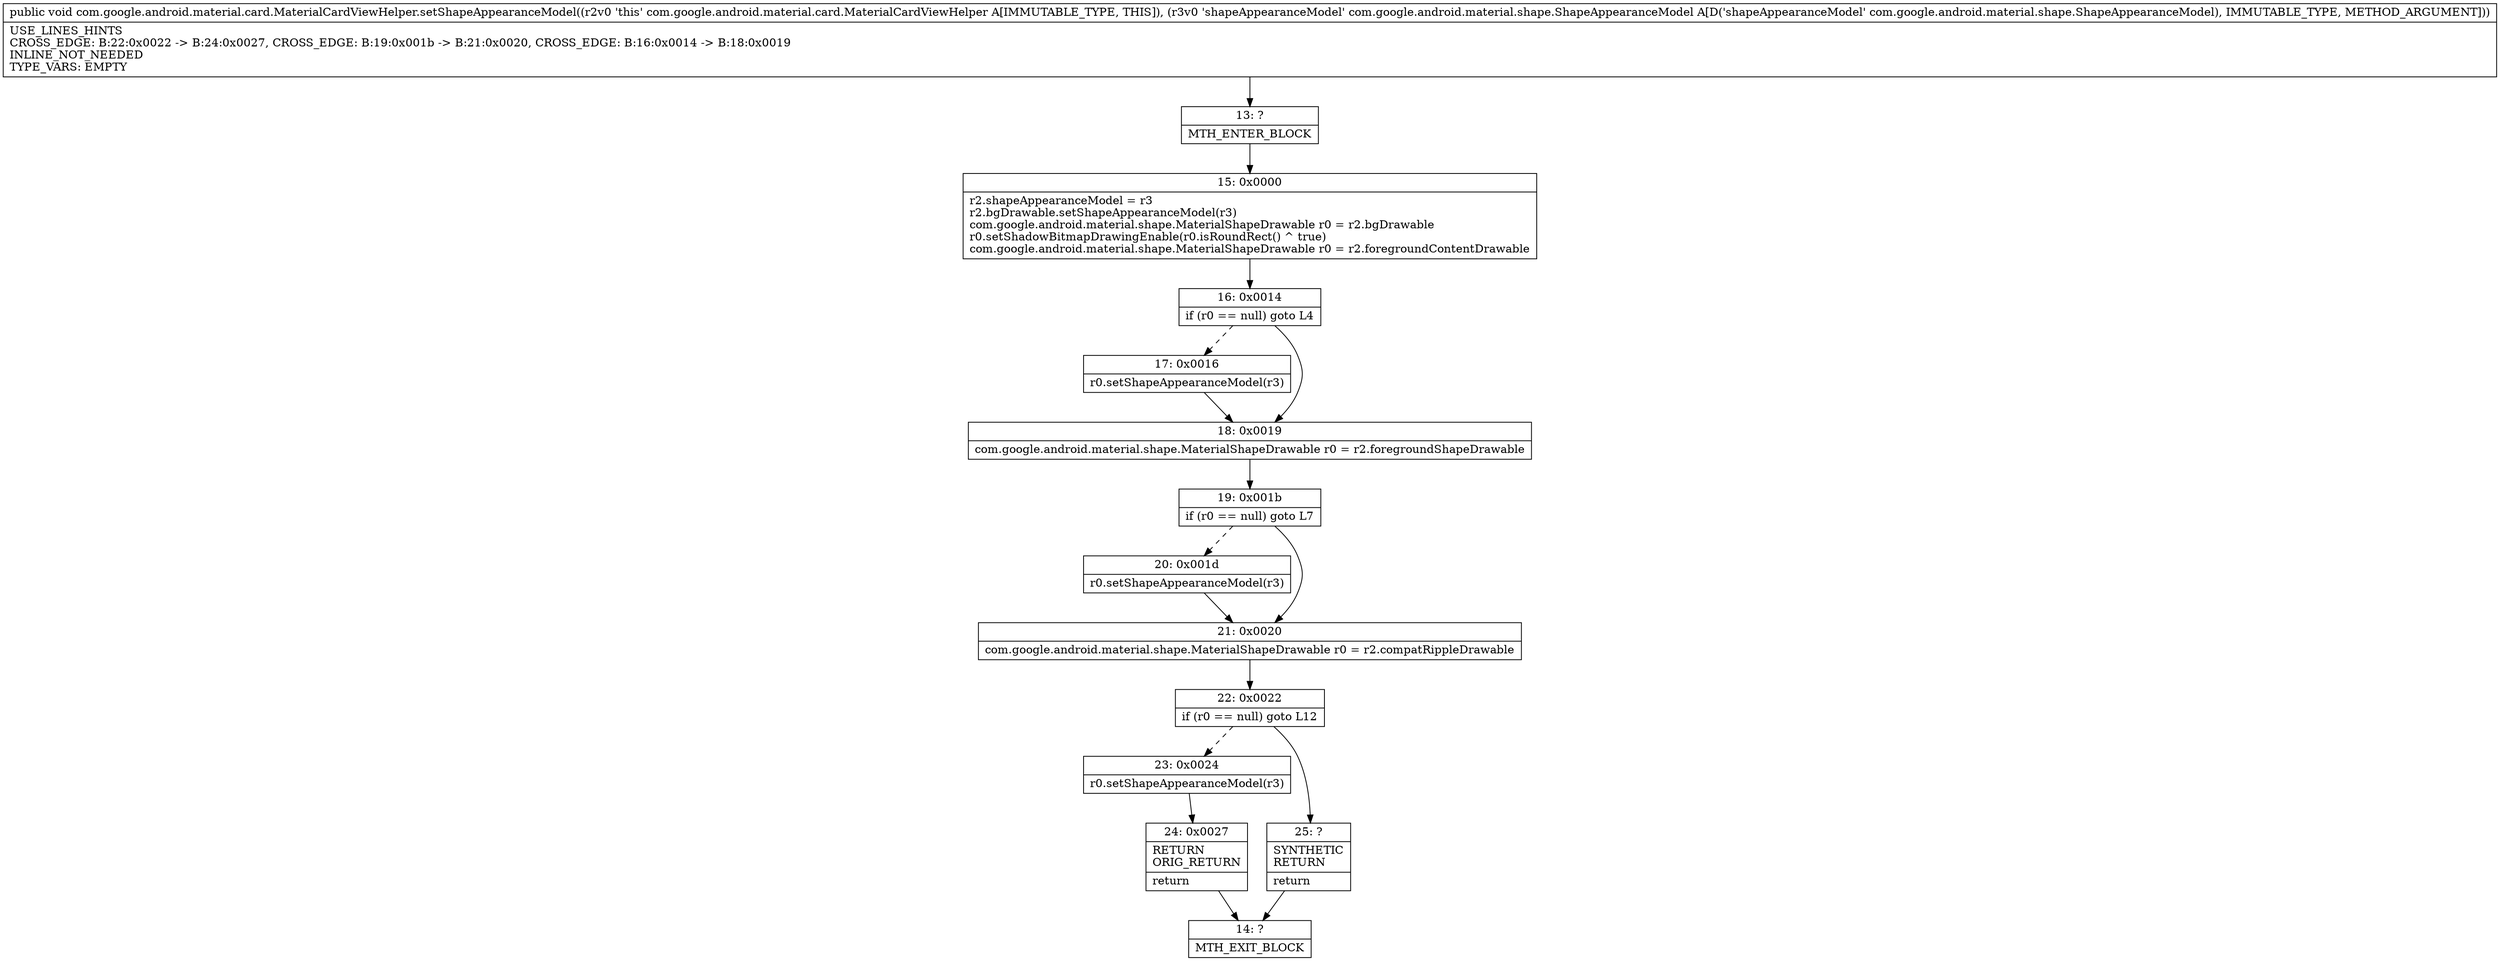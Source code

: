 digraph "CFG forcom.google.android.material.card.MaterialCardViewHelper.setShapeAppearanceModel(Lcom\/google\/android\/material\/shape\/ShapeAppearanceModel;)V" {
Node_13 [shape=record,label="{13\:\ ?|MTH_ENTER_BLOCK\l}"];
Node_15 [shape=record,label="{15\:\ 0x0000|r2.shapeAppearanceModel = r3\lr2.bgDrawable.setShapeAppearanceModel(r3)\lcom.google.android.material.shape.MaterialShapeDrawable r0 = r2.bgDrawable\lr0.setShadowBitmapDrawingEnable(r0.isRoundRect() ^ true)\lcom.google.android.material.shape.MaterialShapeDrawable r0 = r2.foregroundContentDrawable\l}"];
Node_16 [shape=record,label="{16\:\ 0x0014|if (r0 == null) goto L4\l}"];
Node_17 [shape=record,label="{17\:\ 0x0016|r0.setShapeAppearanceModel(r3)\l}"];
Node_18 [shape=record,label="{18\:\ 0x0019|com.google.android.material.shape.MaterialShapeDrawable r0 = r2.foregroundShapeDrawable\l}"];
Node_19 [shape=record,label="{19\:\ 0x001b|if (r0 == null) goto L7\l}"];
Node_20 [shape=record,label="{20\:\ 0x001d|r0.setShapeAppearanceModel(r3)\l}"];
Node_21 [shape=record,label="{21\:\ 0x0020|com.google.android.material.shape.MaterialShapeDrawable r0 = r2.compatRippleDrawable\l}"];
Node_22 [shape=record,label="{22\:\ 0x0022|if (r0 == null) goto L12\l}"];
Node_23 [shape=record,label="{23\:\ 0x0024|r0.setShapeAppearanceModel(r3)\l}"];
Node_24 [shape=record,label="{24\:\ 0x0027|RETURN\lORIG_RETURN\l|return\l}"];
Node_14 [shape=record,label="{14\:\ ?|MTH_EXIT_BLOCK\l}"];
Node_25 [shape=record,label="{25\:\ ?|SYNTHETIC\lRETURN\l|return\l}"];
MethodNode[shape=record,label="{public void com.google.android.material.card.MaterialCardViewHelper.setShapeAppearanceModel((r2v0 'this' com.google.android.material.card.MaterialCardViewHelper A[IMMUTABLE_TYPE, THIS]), (r3v0 'shapeAppearanceModel' com.google.android.material.shape.ShapeAppearanceModel A[D('shapeAppearanceModel' com.google.android.material.shape.ShapeAppearanceModel), IMMUTABLE_TYPE, METHOD_ARGUMENT]))  | USE_LINES_HINTS\lCROSS_EDGE: B:22:0x0022 \-\> B:24:0x0027, CROSS_EDGE: B:19:0x001b \-\> B:21:0x0020, CROSS_EDGE: B:16:0x0014 \-\> B:18:0x0019\lINLINE_NOT_NEEDED\lTYPE_VARS: EMPTY\l}"];
MethodNode -> Node_13;Node_13 -> Node_15;
Node_15 -> Node_16;
Node_16 -> Node_17[style=dashed];
Node_16 -> Node_18;
Node_17 -> Node_18;
Node_18 -> Node_19;
Node_19 -> Node_20[style=dashed];
Node_19 -> Node_21;
Node_20 -> Node_21;
Node_21 -> Node_22;
Node_22 -> Node_23[style=dashed];
Node_22 -> Node_25;
Node_23 -> Node_24;
Node_24 -> Node_14;
Node_25 -> Node_14;
}

